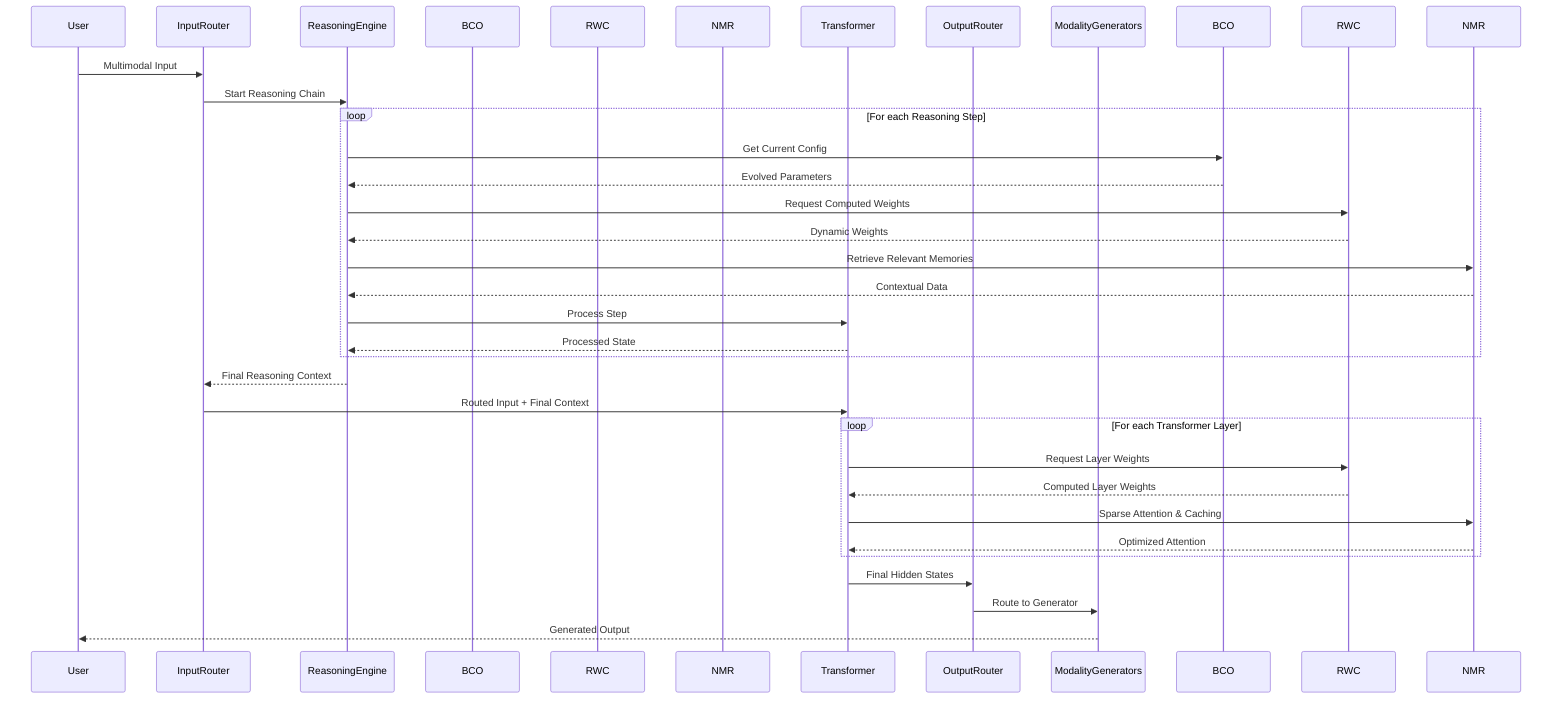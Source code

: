 sequenceDiagram
    participant User
    participant InputRouter
    participant ReasoningEngine
    participant BayesianConfigurationOrchestrator as BCO
    participant RecursiveWeightCore as RWC
    participant NeuralMemoryRuntime as NMR
    participant Transformer
    participant OutputRouter
    participant ModalityGenerators

    User->>InputRouter: Multimodal Input
    InputRouter->>ReasoningEngine: Start Reasoning Chain
    
    loop For each Reasoning Step
        ReasoningEngine->>BCO: Get Current Config
        BCO-->>ReasoningEngine: Evolved Parameters
        
        ReasoningEngine->>RWC: Request Computed Weights
        RWC-->>ReasoningEngine: Dynamic Weights
        
        ReasoningEngine->>NMR: Retrieve Relevant Memories
        NMR-->>ReasoningEngine: Contextual Data
        
        ReasoningEngine->>Transformer: Process Step
        Transformer-->>ReasoningEngine: Processed State
    end
    
    ReasoningEngine-->>InputRouter: Final Reasoning Context
    InputRouter->>Transformer: Routed Input + Final Context
    
    loop For each Transformer Layer
        Transformer->>RWC: Request Layer Weights
        RWC-->>Transformer: Computed Layer Weights
        
        Transformer->>NMR: Sparse Attention & Caching
        NMR-->>Transformer: Optimized Attention
    end
    
    Transformer->>OutputRouter: Final Hidden States
    OutputRouter->>ModalityGenerators: Route to Generator
    ModalityGenerators-->>User: Generated Output